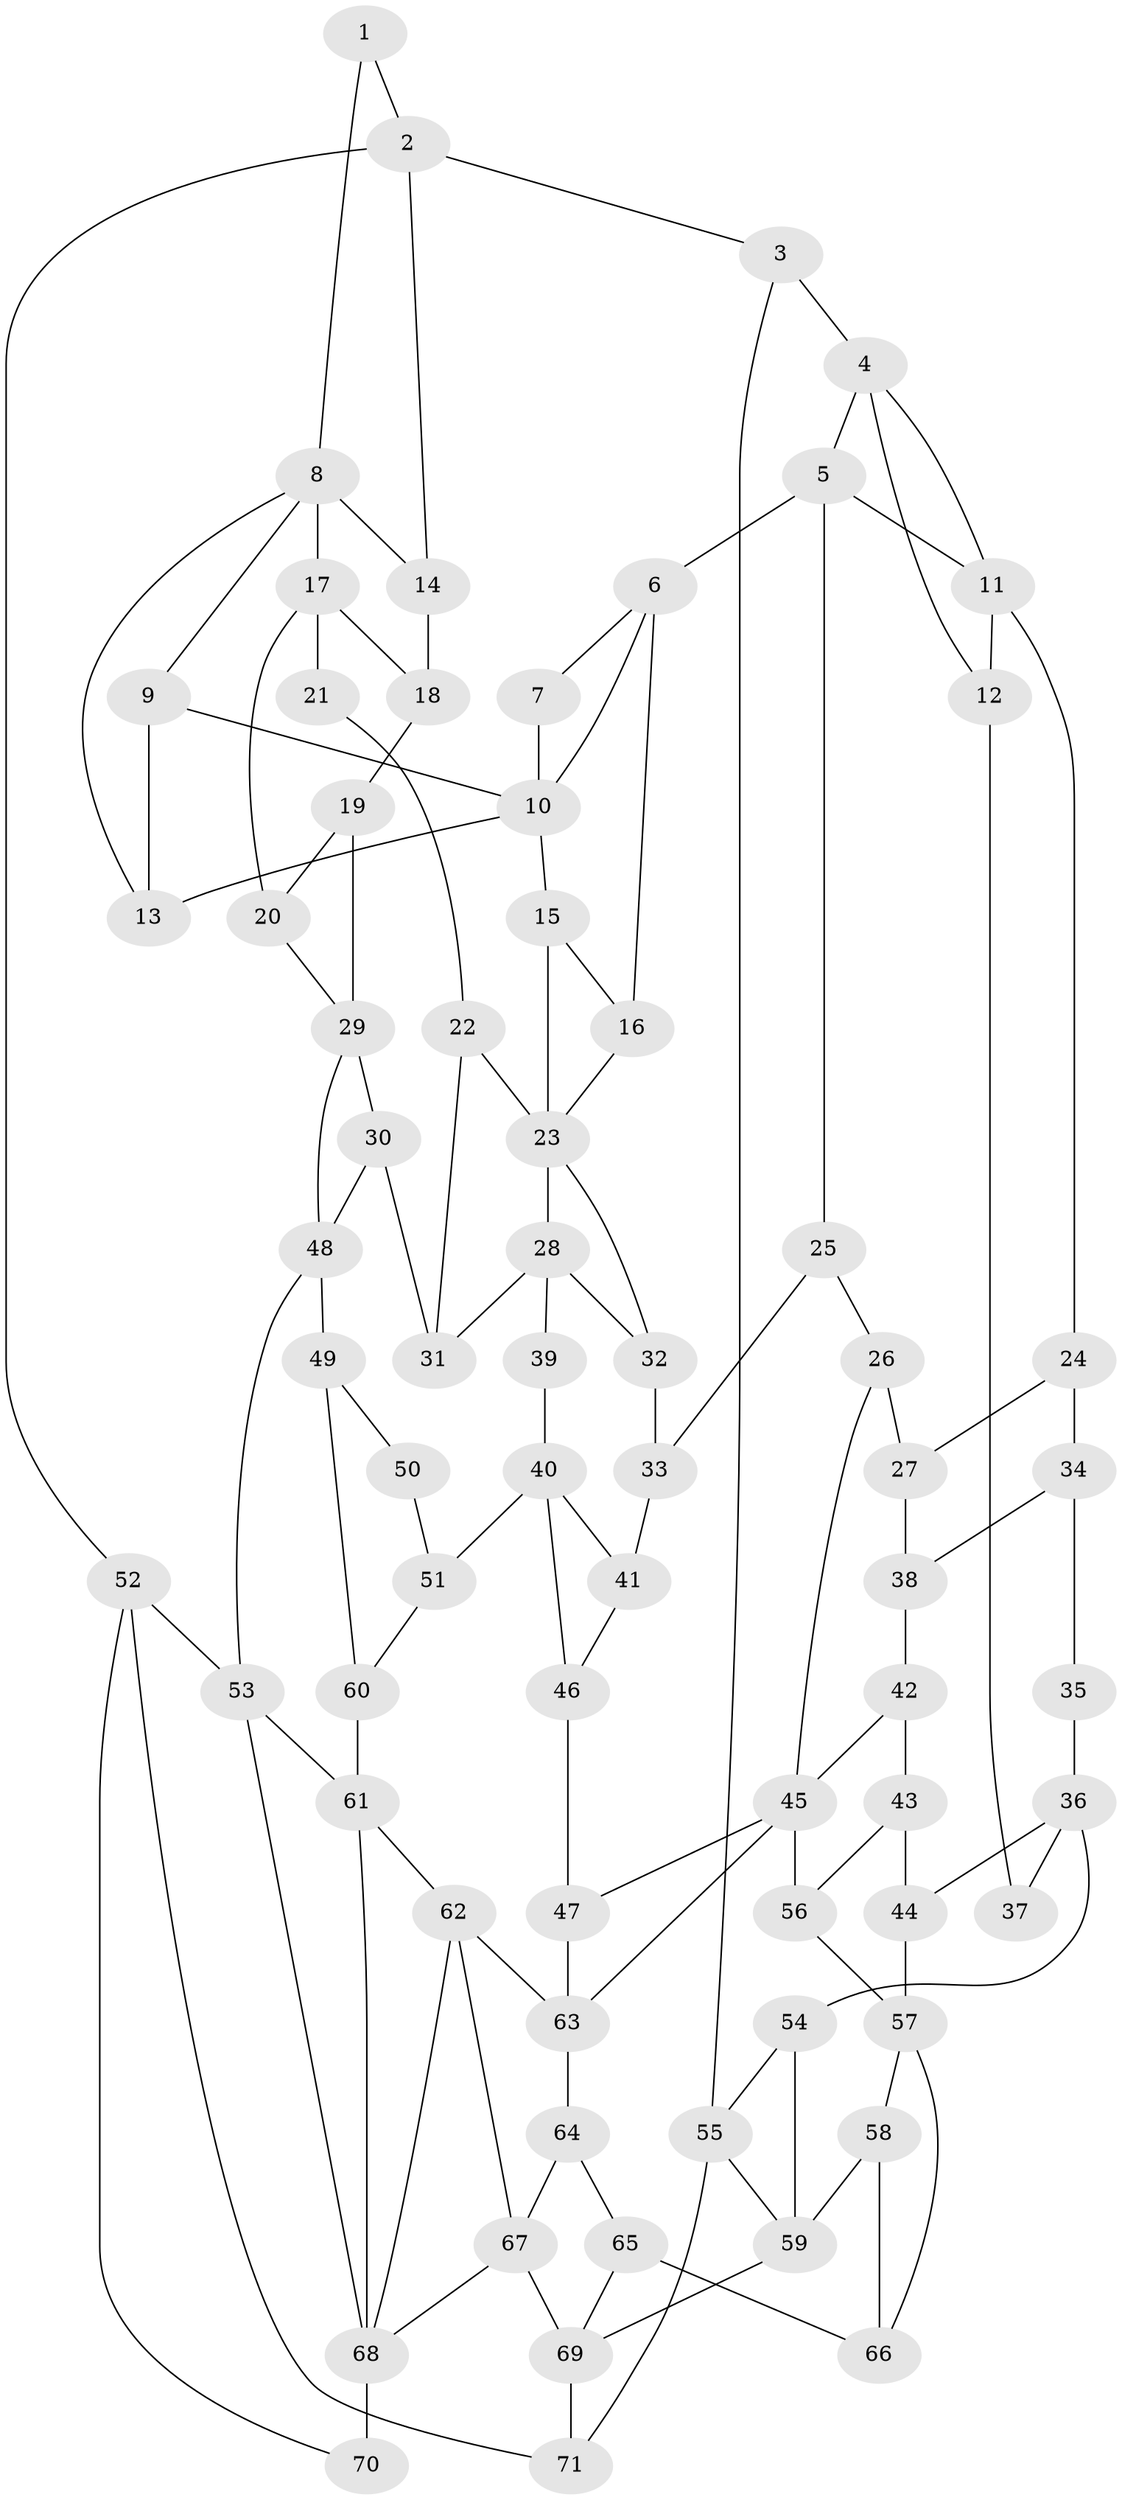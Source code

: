 // original degree distribution, {3: 0.014184397163120567, 6: 0.2553191489361702, 4: 0.2765957446808511, 5: 0.45390070921985815}
// Generated by graph-tools (version 1.1) at 2025/54/03/04/25 22:54:47]
// undirected, 71 vertices, 118 edges
graph export_dot {
  node [color=gray90,style=filled];
  1;
  2;
  3;
  4;
  5;
  6;
  7;
  8;
  9;
  10;
  11;
  12;
  13;
  14;
  15;
  16;
  17;
  18;
  19;
  20;
  21;
  22;
  23;
  24;
  25;
  26;
  27;
  28;
  29;
  30;
  31;
  32;
  33;
  34;
  35;
  36;
  37;
  38;
  39;
  40;
  41;
  42;
  43;
  44;
  45;
  46;
  47;
  48;
  49;
  50;
  51;
  52;
  53;
  54;
  55;
  56;
  57;
  58;
  59;
  60;
  61;
  62;
  63;
  64;
  65;
  66;
  67;
  68;
  69;
  70;
  71;
  1 -- 2 [weight=1.0];
  1 -- 8 [weight=1.0];
  2 -- 3 [weight=1.0];
  2 -- 14 [weight=1.0];
  2 -- 52 [weight=1.0];
  3 -- 4 [weight=2.0];
  3 -- 55 [weight=1.0];
  4 -- 5 [weight=1.0];
  4 -- 11 [weight=2.0];
  4 -- 12 [weight=1.0];
  5 -- 6 [weight=2.0];
  5 -- 11 [weight=1.0];
  5 -- 25 [weight=1.0];
  6 -- 7 [weight=1.0];
  6 -- 10 [weight=1.0];
  6 -- 16 [weight=1.0];
  7 -- 10 [weight=2.0];
  8 -- 9 [weight=1.0];
  8 -- 13 [weight=1.0];
  8 -- 14 [weight=1.0];
  8 -- 17 [weight=2.0];
  9 -- 10 [weight=1.0];
  9 -- 13 [weight=1.0];
  10 -- 13 [weight=1.0];
  10 -- 15 [weight=1.0];
  11 -- 12 [weight=1.0];
  11 -- 24 [weight=2.0];
  12 -- 37 [weight=1.0];
  14 -- 18 [weight=1.0];
  15 -- 16 [weight=1.0];
  15 -- 23 [weight=1.0];
  16 -- 23 [weight=1.0];
  17 -- 18 [weight=1.0];
  17 -- 20 [weight=1.0];
  17 -- 21 [weight=2.0];
  18 -- 19 [weight=2.0];
  19 -- 20 [weight=1.0];
  19 -- 29 [weight=3.0];
  20 -- 29 [weight=1.0];
  21 -- 22 [weight=1.0];
  22 -- 23 [weight=1.0];
  22 -- 31 [weight=1.0];
  23 -- 28 [weight=2.0];
  23 -- 32 [weight=1.0];
  24 -- 27 [weight=2.0];
  24 -- 34 [weight=1.0];
  25 -- 26 [weight=1.0];
  25 -- 33 [weight=1.0];
  26 -- 27 [weight=1.0];
  26 -- 45 [weight=2.0];
  27 -- 38 [weight=1.0];
  28 -- 31 [weight=1.0];
  28 -- 32 [weight=1.0];
  28 -- 39 [weight=2.0];
  29 -- 30 [weight=1.0];
  29 -- 48 [weight=1.0];
  30 -- 31 [weight=1.0];
  30 -- 48 [weight=1.0];
  32 -- 33 [weight=1.0];
  33 -- 41 [weight=1.0];
  34 -- 35 [weight=1.0];
  34 -- 38 [weight=1.0];
  35 -- 36 [weight=2.0];
  36 -- 37 [weight=2.0];
  36 -- 44 [weight=1.0];
  36 -- 54 [weight=1.0];
  38 -- 42 [weight=1.0];
  39 -- 40 [weight=2.0];
  40 -- 41 [weight=1.0];
  40 -- 46 [weight=1.0];
  40 -- 51 [weight=2.0];
  41 -- 46 [weight=1.0];
  42 -- 43 [weight=1.0];
  42 -- 45 [weight=1.0];
  43 -- 44 [weight=1.0];
  43 -- 56 [weight=1.0];
  44 -- 57 [weight=1.0];
  45 -- 47 [weight=1.0];
  45 -- 56 [weight=1.0];
  45 -- 63 [weight=1.0];
  46 -- 47 [weight=1.0];
  47 -- 63 [weight=1.0];
  48 -- 49 [weight=2.0];
  48 -- 53 [weight=1.0];
  49 -- 50 [weight=2.0];
  49 -- 60 [weight=2.0];
  50 -- 51 [weight=1.0];
  51 -- 60 [weight=1.0];
  52 -- 53 [weight=1.0];
  52 -- 70 [weight=1.0];
  52 -- 71 [weight=1.0];
  53 -- 61 [weight=1.0];
  53 -- 68 [weight=1.0];
  54 -- 55 [weight=1.0];
  54 -- 59 [weight=1.0];
  55 -- 59 [weight=1.0];
  55 -- 71 [weight=1.0];
  56 -- 57 [weight=1.0];
  57 -- 58 [weight=3.0];
  57 -- 66 [weight=1.0];
  58 -- 59 [weight=2.0];
  58 -- 66 [weight=1.0];
  59 -- 69 [weight=1.0];
  60 -- 61 [weight=2.0];
  61 -- 62 [weight=1.0];
  61 -- 68 [weight=1.0];
  62 -- 63 [weight=1.0];
  62 -- 67 [weight=1.0];
  62 -- 68 [weight=1.0];
  63 -- 64 [weight=1.0];
  64 -- 65 [weight=1.0];
  64 -- 67 [weight=2.0];
  65 -- 66 [weight=1.0];
  65 -- 69 [weight=1.0];
  67 -- 68 [weight=1.0];
  67 -- 69 [weight=2.0];
  68 -- 70 [weight=2.0];
  69 -- 71 [weight=2.0];
}
